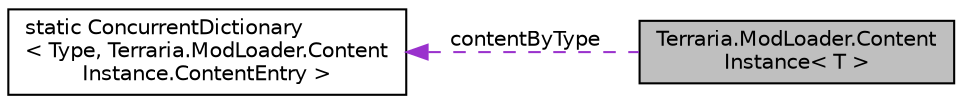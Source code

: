 digraph "Terraria.ModLoader.ContentInstance&lt; T &gt;"
{
 // LATEX_PDF_SIZE
  edge [fontname="Helvetica",fontsize="10",labelfontname="Helvetica",labelfontsize="10"];
  node [fontname="Helvetica",fontsize="10",shape=record];
  rankdir="LR";
  Node1 [label="Terraria.ModLoader.Content\lInstance\< T \>",height=0.2,width=0.4,color="black", fillcolor="grey75", style="filled", fontcolor="black",tooltip=" "];
  Node2 -> Node1 [dir="back",color="darkorchid3",fontsize="10",style="dashed",label=" contentByType" ,fontname="Helvetica"];
  Node2 [label="static ConcurrentDictionary\l\< Type, Terraria.ModLoader.Content\lInstance.ContentEntry \>",height=0.2,width=0.4,color="black", fillcolor="white", style="filled",tooltip=" "];
}
